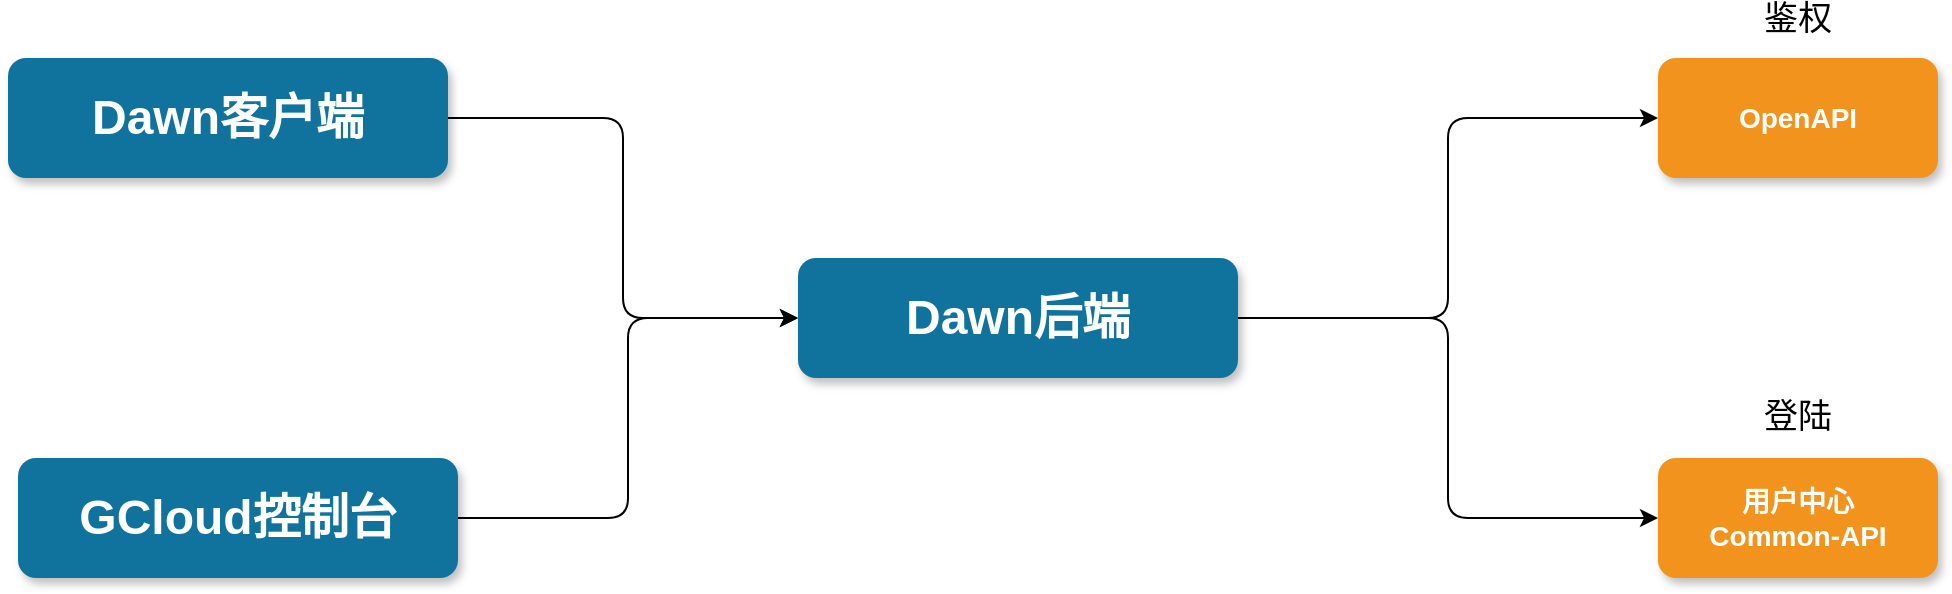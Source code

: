 <mxfile version="14.9.6" type="github">
  <diagram name="Page-1" id="64c3da0e-402f-94eb-ee01-a36477274f13">
    <mxGraphModel dx="2066" dy="1041" grid="1" gridSize="10" guides="1" tooltips="1" connect="1" arrows="1" fold="1" page="1" pageScale="1" pageWidth="1169" pageHeight="826" background="none" math="0" shadow="0">
      <root>
        <mxCell id="0" />
        <mxCell id="1" parent="0" />
        <mxCell id="8" value="OpenAPI" style="whiteSpace=wrap;rounded=1;fillColor=#F2931E;strokeColor=none;shadow=1;fontColor=#FFFFFF;fontStyle=1;fontSize=14" parent="1" vertex="1">
          <mxGeometry x="1275" y="259.0" width="140" height="60" as="geometry" />
        </mxCell>
        <mxCell id="2" value="Dawn后端" style="whiteSpace=wrap;rounded=1;shadow=1;fillColor=#10739E;strokeColor=none;fontColor=#FFFFFF;fontStyle=1;fontSize=24" parent="1" vertex="1">
          <mxGeometry x="845" y="359" width="220" height="60" as="geometry" />
        </mxCell>
        <mxCell id="cLcvx4XsfWGlqKSTdPN2-235" value="Dawn客户端" style="whiteSpace=wrap;rounded=1;shadow=1;fillColor=#10739E;strokeColor=none;fontColor=#FFFFFF;fontStyle=1;fontSize=24" parent="1" vertex="1">
          <mxGeometry x="450" y="259" width="220" height="60" as="geometry" />
        </mxCell>
        <mxCell id="cLcvx4XsfWGlqKSTdPN2-237" value="用户中心&#xa;Common-API" style="whiteSpace=wrap;rounded=1;fillColor=#F2931E;strokeColor=none;shadow=1;fontColor=#FFFFFF;fontStyle=1;fontSize=14" parent="1" vertex="1">
          <mxGeometry x="1275" y="459.0" width="140" height="60" as="geometry" />
        </mxCell>
        <mxCell id="cLcvx4XsfWGlqKSTdPN2-238" value="" style="endArrow=classic;html=1;entryX=0;entryY=0.5;entryDx=0;entryDy=0;exitX=1;exitY=0.5;exitDx=0;exitDy=0;edgeStyle=orthogonalEdgeStyle;" parent="1" source="2" target="8" edge="1">
          <mxGeometry width="50" height="50" relative="1" as="geometry">
            <mxPoint x="905" y="259" as="sourcePoint" />
            <mxPoint x="955" y="209" as="targetPoint" />
          </mxGeometry>
        </mxCell>
        <mxCell id="cLcvx4XsfWGlqKSTdPN2-239" value="" style="endArrow=classic;html=1;entryX=0;entryY=0.5;entryDx=0;entryDy=0;exitX=1;exitY=0.5;exitDx=0;exitDy=0;edgeStyle=orthogonalEdgeStyle;entryPerimeter=0;" parent="1" source="2" target="cLcvx4XsfWGlqKSTdPN2-237" edge="1">
          <mxGeometry width="50" height="50" relative="1" as="geometry">
            <mxPoint x="1085" y="399" as="sourcePoint" />
            <mxPoint x="1285" y="299.0" as="targetPoint" />
          </mxGeometry>
        </mxCell>
        <mxCell id="cLcvx4XsfWGlqKSTdPN2-241" value="登陆" style="text;html=1;strokeColor=none;fillColor=none;align=center;verticalAlign=middle;whiteSpace=wrap;rounded=0;fontSize=17;" parent="1" vertex="1">
          <mxGeometry x="1325" y="429" width="40" height="20" as="geometry" />
        </mxCell>
        <mxCell id="cLcvx4XsfWGlqKSTdPN2-242" value="鉴权" style="text;html=1;strokeColor=none;fillColor=none;align=center;verticalAlign=middle;whiteSpace=wrap;rounded=0;fontSize=17;" parent="1" vertex="1">
          <mxGeometry x="1325" y="230" width="40" height="20" as="geometry" />
        </mxCell>
        <mxCell id="OCROIeqJfjj4OSkOTF6W-8" value="" style="endArrow=classic;html=1;entryX=0;entryY=0.5;entryDx=0;entryDy=0;edgeStyle=orthogonalEdgeStyle;" edge="1" parent="1" source="cLcvx4XsfWGlqKSTdPN2-235" target="2">
          <mxGeometry width="50" height="50" relative="1" as="geometry">
            <mxPoint x="815" y="409" as="sourcePoint" />
            <mxPoint x="1155" y="639" as="targetPoint" />
          </mxGeometry>
        </mxCell>
        <mxCell id="OCROIeqJfjj4OSkOTF6W-10" value="GCloud控制台" style="whiteSpace=wrap;rounded=1;shadow=1;fillColor=#10739E;strokeColor=none;fontColor=#FFFFFF;fontStyle=1;fontSize=24" vertex="1" parent="1">
          <mxGeometry x="455" y="459" width="220" height="60" as="geometry" />
        </mxCell>
        <mxCell id="OCROIeqJfjj4OSkOTF6W-11" value="" style="endArrow=classic;html=1;entryX=0;entryY=0.5;entryDx=0;entryDy=0;edgeStyle=orthogonalEdgeStyle;exitX=1;exitY=0.5;exitDx=0;exitDy=0;" edge="1" parent="1" source="OCROIeqJfjj4OSkOTF6W-10" target="2">
          <mxGeometry width="50" height="50" relative="1" as="geometry">
            <mxPoint x="715" y="279" as="sourcePoint" />
            <mxPoint x="855" y="399" as="targetPoint" />
          </mxGeometry>
        </mxCell>
      </root>
    </mxGraphModel>
  </diagram>
</mxfile>
